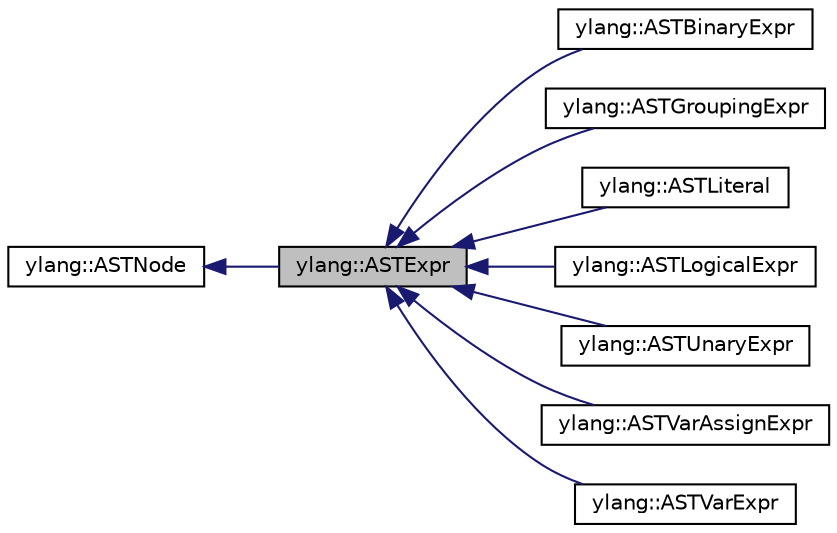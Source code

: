 digraph "ylang::ASTExpr"
{
 // LATEX_PDF_SIZE
  edge [fontname="Helvetica",fontsize="10",labelfontname="Helvetica",labelfontsize="10"];
  node [fontname="Helvetica",fontsize="10",shape=record];
  rankdir="LR";
  Node1 [label="ylang::ASTExpr",height=0.2,width=0.4,color="black", fillcolor="grey75", style="filled", fontcolor="black",tooltip="Abstract class used to represent an expression in the AST."];
  Node2 -> Node1 [dir="back",color="midnightblue",fontsize="10",style="solid",fontname="Helvetica"];
  Node2 [label="ylang::ASTNode",height=0.2,width=0.4,color="black", fillcolor="white", style="filled",URL="$de/d45/classylang_1_1ASTNode.html",tooltip="Abstract class used to represent a node in the AST."];
  Node1 -> Node3 [dir="back",color="midnightblue",fontsize="10",style="solid",fontname="Helvetica"];
  Node3 [label="ylang::ASTBinaryExpr",height=0.2,width=0.4,color="black", fillcolor="white", style="filled",URL="$da/d79/classylang_1_1ASTBinaryExpr.html",tooltip="Class used to represent a binary expression in the AST."];
  Node1 -> Node4 [dir="back",color="midnightblue",fontsize="10",style="solid",fontname="Helvetica"];
  Node4 [label="ylang::ASTGroupingExpr",height=0.2,width=0.4,color="black", fillcolor="white", style="filled",URL="$dc/dce/classylang_1_1ASTGroupingExpr.html",tooltip="Class used to represent a grouping expression in the AST."];
  Node1 -> Node5 [dir="back",color="midnightblue",fontsize="10",style="solid",fontname="Helvetica"];
  Node5 [label="ylang::ASTLiteral",height=0.2,width=0.4,color="black", fillcolor="white", style="filled",URL="$dd/d44/classylang_1_1ASTLiteral.html",tooltip="Class used to represent a literal in the AST."];
  Node1 -> Node6 [dir="back",color="midnightblue",fontsize="10",style="solid",fontname="Helvetica"];
  Node6 [label="ylang::ASTLogicalExpr",height=0.2,width=0.4,color="black", fillcolor="white", style="filled",URL="$d6/d7d/classylang_1_1ASTLogicalExpr.html",tooltip="Class used to represent a logical expression in the AST."];
  Node1 -> Node7 [dir="back",color="midnightblue",fontsize="10",style="solid",fontname="Helvetica"];
  Node7 [label="ylang::ASTUnaryExpr",height=0.2,width=0.4,color="black", fillcolor="white", style="filled",URL="$d5/d2b/classylang_1_1ASTUnaryExpr.html",tooltip="Class used to represent a unary expression in the AST."];
  Node1 -> Node8 [dir="back",color="midnightblue",fontsize="10",style="solid",fontname="Helvetica"];
  Node8 [label="ylang::ASTVarAssignExpr",height=0.2,width=0.4,color="black", fillcolor="white", style="filled",URL="$d3/d18/classylang_1_1ASTVarAssignExpr.html",tooltip="Class used to represent a variable assignment expression in the AST."];
  Node1 -> Node9 [dir="back",color="midnightblue",fontsize="10",style="solid",fontname="Helvetica"];
  Node9 [label="ylang::ASTVarExpr",height=0.2,width=0.4,color="black", fillcolor="white", style="filled",URL="$d1/df4/classylang_1_1ASTVarExpr.html",tooltip="Class used to represent a variable expression in the AST."];
}
